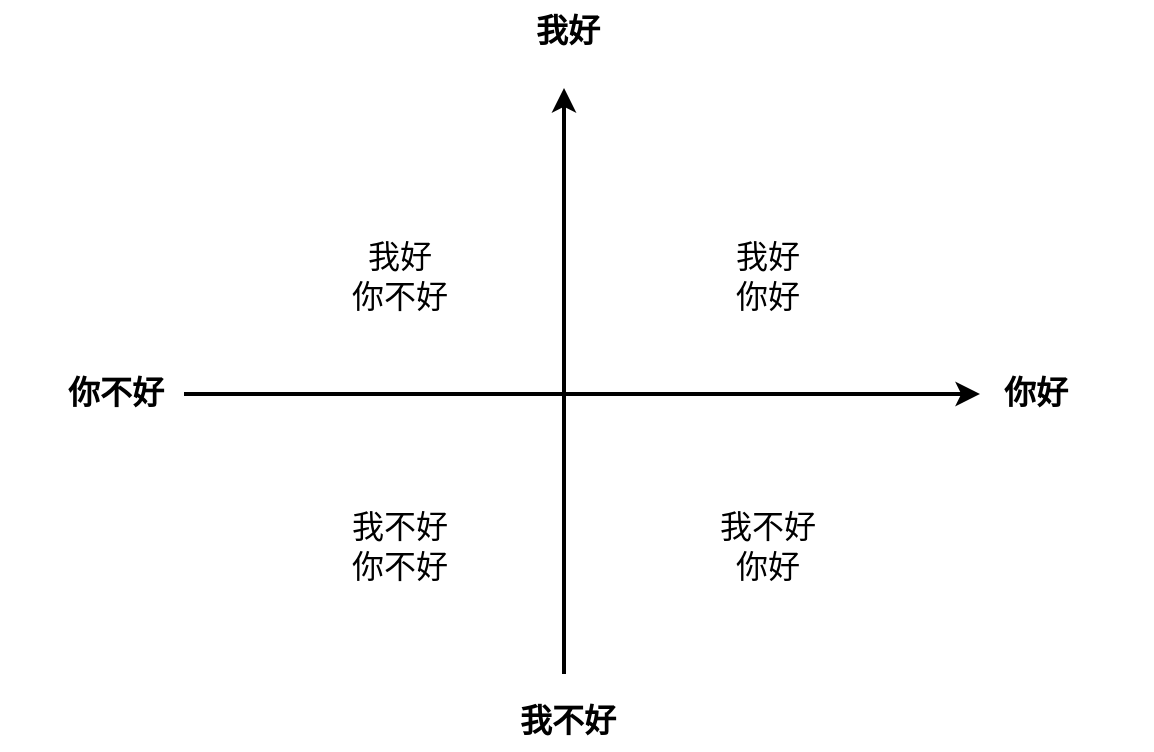 <mxfile version="20.8.16" type="device"><diagram name="第 1 页" id="Luk-_ET-A70U8kWeoh8J"><mxGraphModel dx="1966" dy="880" grid="0" gridSize="10" guides="1" tooltips="1" connect="1" arrows="1" fold="1" page="0" pageScale="1" pageWidth="827" pageHeight="1169" math="0" shadow="0"><root><mxCell id="0"/><mxCell id="1" parent="0"/><mxCell id="qpJxbfaIOqMhM_FkNTyz-2" value="" style="endArrow=classic;html=1;rounded=0;strokeWidth=2;" edge="1" parent="1"><mxGeometry width="50" height="50" relative="1" as="geometry"><mxPoint x="-25" y="334" as="sourcePoint"/><mxPoint x="373" y="334" as="targetPoint"/></mxGeometry></mxCell><mxCell id="qpJxbfaIOqMhM_FkNTyz-3" value="" style="endArrow=classic;html=1;rounded=0;strokeWidth=2;" edge="1" parent="1"><mxGeometry width="50" height="50" relative="1" as="geometry"><mxPoint x="165" y="474" as="sourcePoint"/><mxPoint x="165" y="181" as="targetPoint"/></mxGeometry></mxCell><mxCell id="qpJxbfaIOqMhM_FkNTyz-5" value="我不好" style="text;html=1;strokeColor=none;fillColor=none;align=center;verticalAlign=middle;whiteSpace=wrap;rounded=0;fontSize=16;fontStyle=1" vertex="1" parent="1"><mxGeometry x="109" y="482" width="116" height="30" as="geometry"/></mxCell><mxCell id="qpJxbfaIOqMhM_FkNTyz-6" value="我好" style="text;html=1;strokeColor=none;fillColor=none;align=center;verticalAlign=middle;whiteSpace=wrap;rounded=0;fontSize=16;fontStyle=1" vertex="1" parent="1"><mxGeometry x="109" y="137" width="116" height="30" as="geometry"/></mxCell><mxCell id="qpJxbfaIOqMhM_FkNTyz-7" value="你好" style="text;html=1;strokeColor=none;fillColor=none;align=center;verticalAlign=middle;whiteSpace=wrap;rounded=0;fontSize=16;fontStyle=1" vertex="1" parent="1"><mxGeometry x="343" y="318" width="116" height="30" as="geometry"/></mxCell><mxCell id="qpJxbfaIOqMhM_FkNTyz-8" value="你不好" style="text;html=1;strokeColor=none;fillColor=none;align=center;verticalAlign=middle;whiteSpace=wrap;rounded=0;fontSize=16;fontStyle=1" vertex="1" parent="1"><mxGeometry x="-117" y="318" width="116" height="30" as="geometry"/></mxCell><mxCell id="qpJxbfaIOqMhM_FkNTyz-9" value="我好&lt;br&gt;你不好" style="text;html=1;strokeColor=none;fillColor=none;align=center;verticalAlign=middle;whiteSpace=wrap;rounded=0;fontSize=16;" vertex="1" parent="1"><mxGeometry x="25" y="260" width="116" height="30" as="geometry"/></mxCell><mxCell id="qpJxbfaIOqMhM_FkNTyz-10" value="我好&lt;br&gt;你好" style="text;html=1;strokeColor=none;fillColor=none;align=center;verticalAlign=middle;whiteSpace=wrap;rounded=0;fontSize=16;" vertex="1" parent="1"><mxGeometry x="209" y="260" width="116" height="30" as="geometry"/></mxCell><mxCell id="qpJxbfaIOqMhM_FkNTyz-11" value="我不好&lt;br&gt;你好" style="text;html=1;strokeColor=none;fillColor=none;align=center;verticalAlign=middle;whiteSpace=wrap;rounded=0;fontSize=16;" vertex="1" parent="1"><mxGeometry x="209" y="395" width="116" height="30" as="geometry"/></mxCell><mxCell id="qpJxbfaIOqMhM_FkNTyz-12" value="我不好&lt;br&gt;你不好" style="text;html=1;strokeColor=none;fillColor=none;align=center;verticalAlign=middle;whiteSpace=wrap;rounded=0;fontSize=16;" vertex="1" parent="1"><mxGeometry x="25" y="395" width="116" height="30" as="geometry"/></mxCell></root></mxGraphModel></diagram></mxfile>